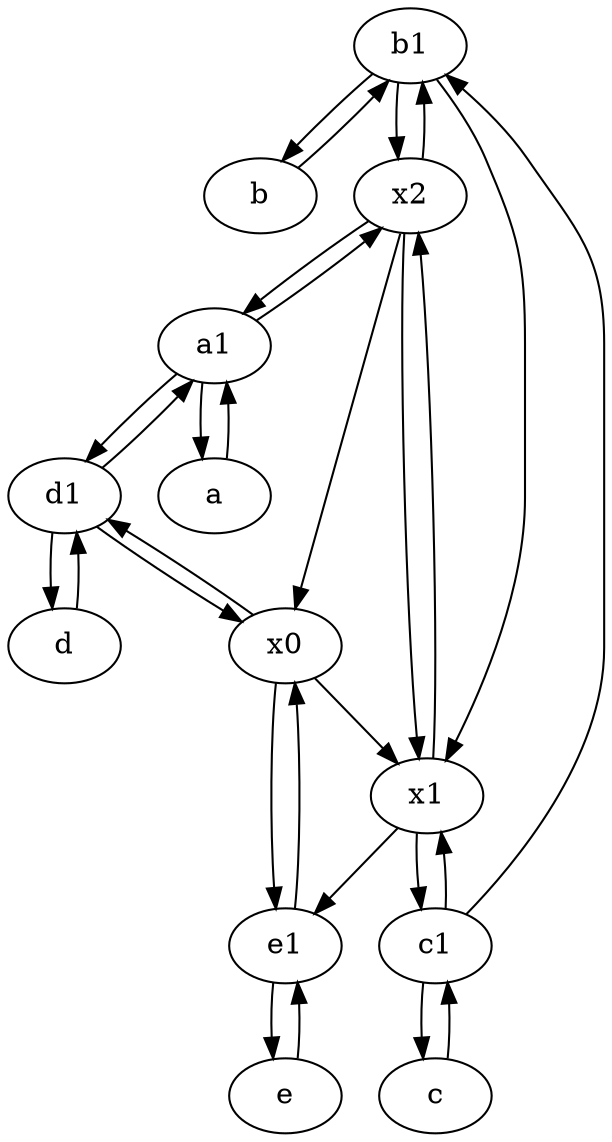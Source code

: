 digraph  {
	b1 [pos="45,20!"];
	c1 [pos="30,15!"];
	x0;
	c [pos="20,10!"];
	b [pos="50,20!"];
	x2;
	d1 [pos="25,30!"];
	e1 [pos="25,45!"];
	x1;
	d [pos="20,30!"];
	a [pos="40,10!"];
	e [pos="30,50!"];
	a1 [pos="40,15!"];
	x2 -> x1;
	d1 -> d;
	b1 -> b;
	x1 -> x2;
	e -> e1;
	a1 -> x2;
	a1 -> d1;
	c1 -> b1;
	x1 -> c1;
	d1 -> x0;
	b1 -> x1;
	x0 -> d1;
	b -> b1;
	c1 -> x1;
	c -> c1;
	x2 -> a1;
	d -> d1;
	c1 -> c;
	x2 -> b1;
	e1 -> e;
	x1 -> e1;
	x2 -> x0;
	a -> a1;
	d1 -> a1;
	x0 -> x1;
	e1 -> x0;
	x0 -> e1;
	a1 -> a;
	b1 -> x2;

	}